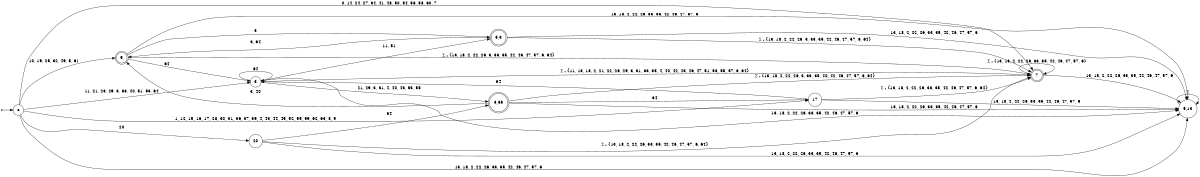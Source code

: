 digraph "DFA - e0aed463b38a418180d23b70ff34277f" {
	rankdir=LR size="8,5"
	node [shape=doublecircle]
	5
	"3,55"
	"5,3"
	7
	node [shape=circle]
	5 -> 7 [label="Σ - {13, 18, 2, 22, 26, 3, 33, 35, 42, 46, 47, 57, 6, 64}"]
	5 -> "5,13" [label="13, 18, 2, 22, 26, 33, 35, 42, 46, 47, 57, 6"]
	5 -> "5,3" [label=3]
	5 -> 3 [label=64]
	"3,55" -> 7 [label="Σ - {13, 18, 2, 22, 26, 3, 33, 35, 40, 42, 46, 47, 57, 6, 64}"]
	"3,55" -> "5,13" [label="13, 18, 2, 22, 26, 33, 35, 42, 46, 47, 57, 6"]
	"3,55" -> 5 [label="3, 40"]
	"3,55" -> 17 [label=64]
	17 -> 7 [label="Σ - {13, 18, 2, 22, 26, 33, 35, 42, 46, 47, 57, 6, 64}"]
	17 -> "5,13" [label="13, 18, 2, 22, 26, 33, 35, 42, 46, 47, 57, 6"]
	17 -> 3 [label=64]
	"ϵ" -> 17 [label="1, 12, 15, 16, 17, 28, 30, 31, 36, 37, 39, 4, 43, 44, 45, 52, 55, 59, 62, 63, 8, 9"]
	"ϵ" -> 3 [label="11, 21, 23, 29, 3, 38, 40, 51, 53, 64"]
	"ϵ" -> 7 [label="0, 14, 24, 27, 34, 41, 48, 50, 54, 56, 58, 60, 7"]
	"ϵ" -> "5,13" [label="13, 18, 2, 22, 26, 33, 35, 42, 46, 47, 57, 6"]
	"ϵ" -> 5 [label="10, 19, 25, 32, 49, 5, 61"]
	"ϵ" -> 20 [label=20]
	3 -> 7 [label="Σ - {11, 13, 18, 2, 21, 22, 26, 29, 3, 31, 33, 35, 4, 40, 42, 43, 46, 47, 51, 53, 55, 57, 6, 64}"]
	3 -> "5,13" [label="13, 18, 2, 22, 26, 33, 35, 42, 46, 47, 57, 6"]
	3 -> "3,55" [label="21, 29, 3, 31, 4, 40, 43, 53, 55"]
	3 -> "5,3" [label="11, 51"]
	3 -> 3 [label=64]
	"5,3" -> 7 [label="Σ - {13, 18, 2, 22, 26, 3, 33, 35, 42, 46, 47, 57, 6, 64}"]
	"5,3" -> "5,13" [label="13, 18, 2, 22, 26, 33, 35, 42, 46, 47, 57, 6"]
	"5,3" -> 5 [label="3, 64"]
	"5,13" -> "5,13" [label="Σ"]
	7 -> 7 [label="Σ - {13, 18, 2, 22, 26, 33, 35, 42, 46, 47, 57, 6}"]
	7 -> "5,13" [label="13, 18, 2, 22, 26, 33, 35, 42, 46, 47, 57, 6"]
	20 -> 7 [label="Σ - {13, 18, 2, 22, 26, 33, 35, 42, 46, 47, 57, 6, 64}"]
	20 -> "5,13" [label="13, 18, 2, 22, 26, 33, 35, 42, 46, 47, 57, 6"]
	20 -> "3,55" [label=64]
	node [shape=point]
	start
	start -> "ϵ"
}
